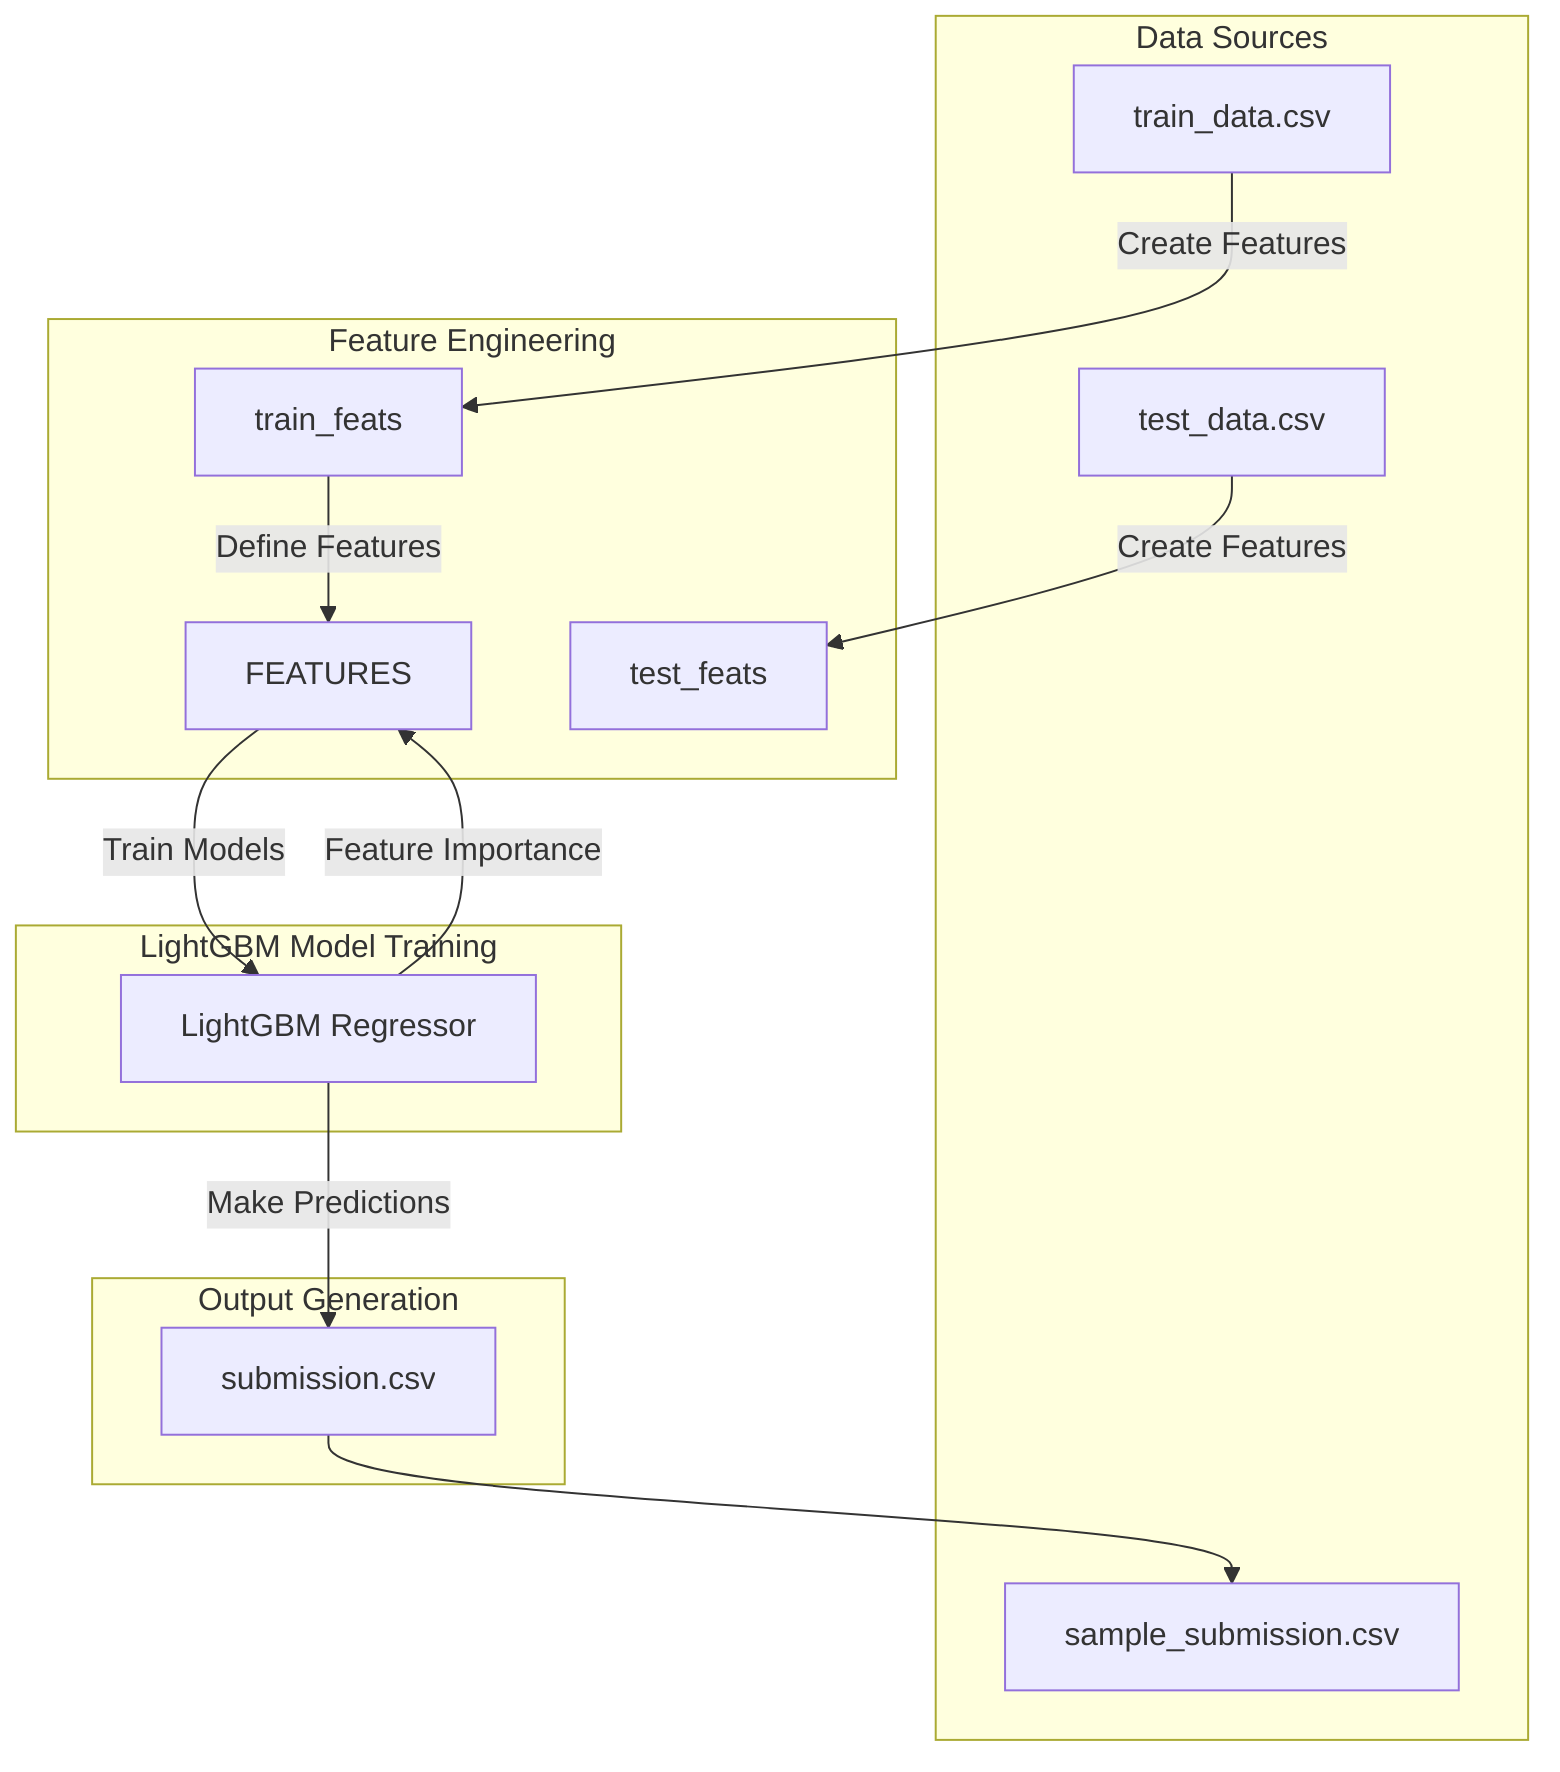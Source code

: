 flowchart TD
    %% Node definitions
    subgraph DataSources["Data Sources"]
        DS1["train_data.csv"]
        DS2["test_data.csv"]
        DS3["sample_submission.csv"]
    end
    
    subgraph Features["Feature Engineering"]
        F1["train_feats"]
        F2["test_feats"]
        F3["FEATURES"]
    end

    subgraph Models["LightGBM Model Training"]
        M1["LightGBM Regressor"]
    end

    subgraph Output["Output Generation"]
        O1["submission.csv"]
    end

    %% Data flow
    DS1 --> |"Create Features"| F1
    DS2 --> |"Create Features"| F2
    F1 --> |"Define Features"| F3
    F3 --> |"Train Models"| M1
    M1 --> |"Feature Importance"| F3
    M1 --> |"Make Predictions"| O1
    O1 --> DS3